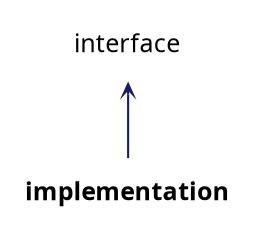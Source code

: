 digraph "implementation"
{
 // INTERACTIVE_SVG=YES
 // LATEX_PDF_SIZE
  graph [];
  edge [fontname=Ubuntu labelfontsize=10 arrowhead=open arrowtail=open arrowsize=0.5];
  node [fontname=Ubuntu fontsize=12 shape=plaintext];
  Node1 [label=<<b>implementation</b>> tooltip=" " ];
  Node2 -> Node1 [dir="back",color="midnightblue"style="solid"];
  Node2 [label="interface" URL="$structinterface.html" tooltip="https://en.wikipedia.org/wiki/Dependency_inversion_principle" ];
}
